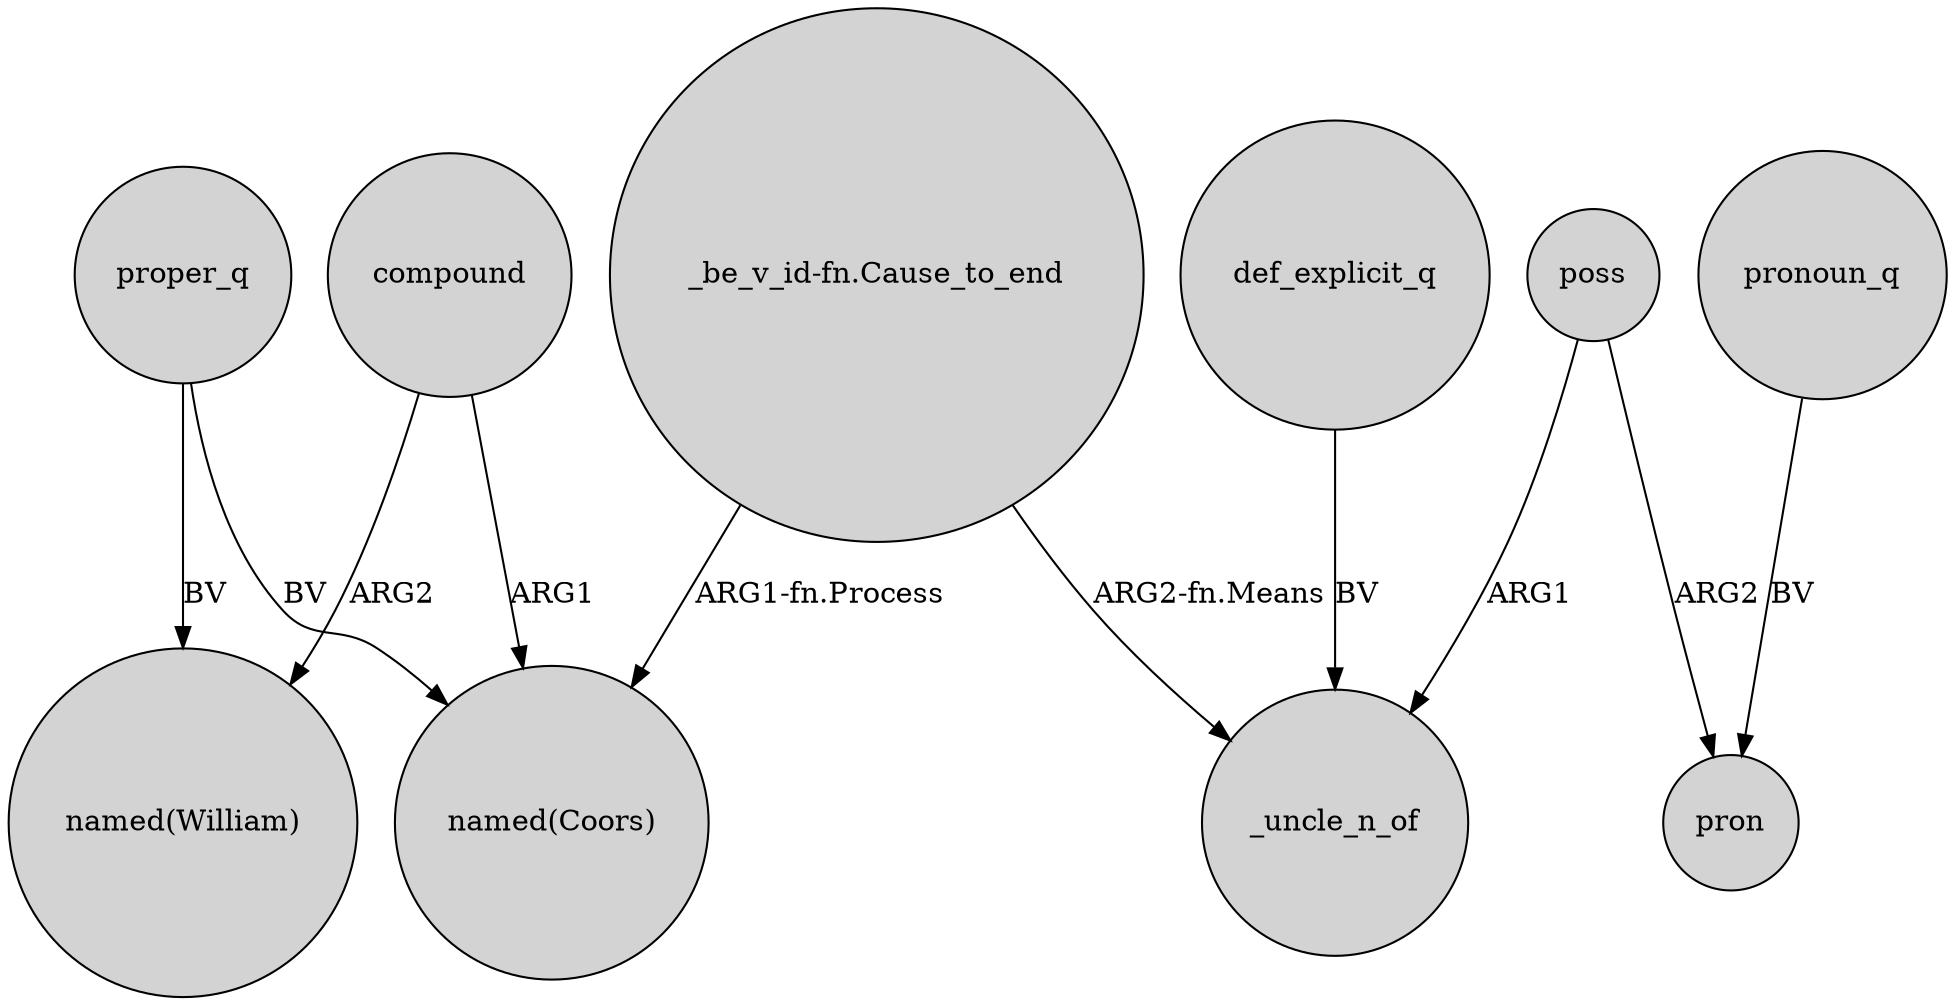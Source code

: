 digraph {
	node [shape=circle style=filled]
	"_be_v_id-fn.Cause_to_end" -> "named(Coors)" [label="ARG1-fn.Process"]
	compound -> "named(William)" [label=ARG2]
	poss -> _uncle_n_of [label=ARG1]
	def_explicit_q -> _uncle_n_of [label=BV]
	proper_q -> "named(William)" [label=BV]
	"_be_v_id-fn.Cause_to_end" -> _uncle_n_of [label="ARG2-fn.Means"]
	pronoun_q -> pron [label=BV]
	proper_q -> "named(Coors)" [label=BV]
	poss -> pron [label=ARG2]
	compound -> "named(Coors)" [label=ARG1]
}
